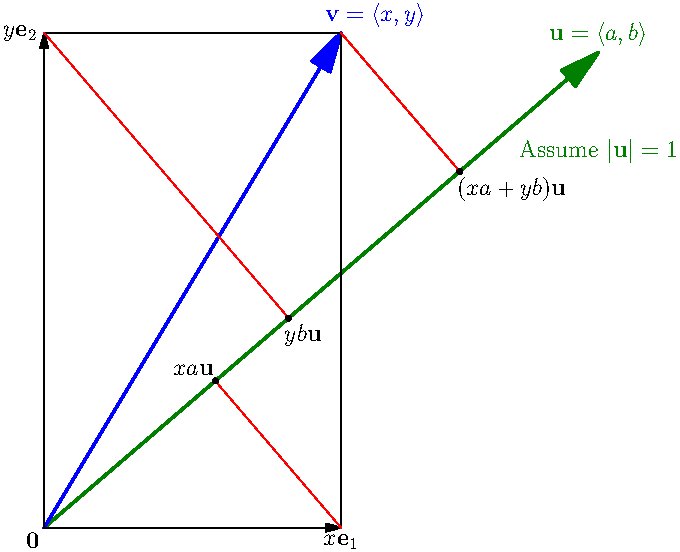 import geometry;
usepackage("amsmath");
usepackage("amssymb");
pair foot(pair P, pair A, pair B) { return foot(triangle(A,B,P).VC); }

size(12cm);
pair U = (5.6,4.8);

pair V = (3,5);
pair O = (0,0);
pair X = (3,0);
pair Y = (0,5);

pair P_1 = foot(X, O, U);
pair P_2 = foot(Y, O, U);
pair Q = foot(V, O, U);

pair ZO = (4,1);
pair ZX = ZO+0.3*(U.x,0);
pair ZY = ZX+0.3*(0,U.y);

/*
fill(O--X--P_1--cycle, paleyellow);
filldraw(ZO--ZX--ZY--cycle, paleyellow, deepgreen);
label("$\lvert \mathbf{u} \rvert = 1$", midpoint(ZO--ZY), dir(135), deepgreen);
draw("$a$", midpoint(ZO--ZX), dir(-90), deepgreen);
draw("$b$", midpoint(ZX--ZY), dir(0), deepgreen);
*/

draw(O--U, deepgreen+1.3, EndArrow);
draw(O--V, blue+1.3, EndArrow);
draw(Y--O--X, black, Arrows);
draw(Y--V--X);
label("$\mathbf{0}$", (0,0), dir(225));
label("$\mathbf{v} = \left< x,y \right>$", V, dir(V), blue);
label("$\mathbf{u} = \left< a,b \right>$", U, dir(90), deepgreen);
label("Assume $\lvert \mathbf{u} \rvert = 1$", U-(0,0.8), dir(-90), deepgreen);
label("$x \mathbf{e}_1$", X, dir(-90));
label("$y \mathbf{e}_2$", Y, dir(180));
draw(X--P_1, red);
draw(Y--P_2, red);
draw(V--Q, red);
dot("$xa \mathbf{u}$", P_1, dir(P_1-X));
dot("$yb \mathbf{u}$", P_2, dir(-60));
dot("$(xa+yb) \mathbf{u}$", Q, dir(Q-V));
